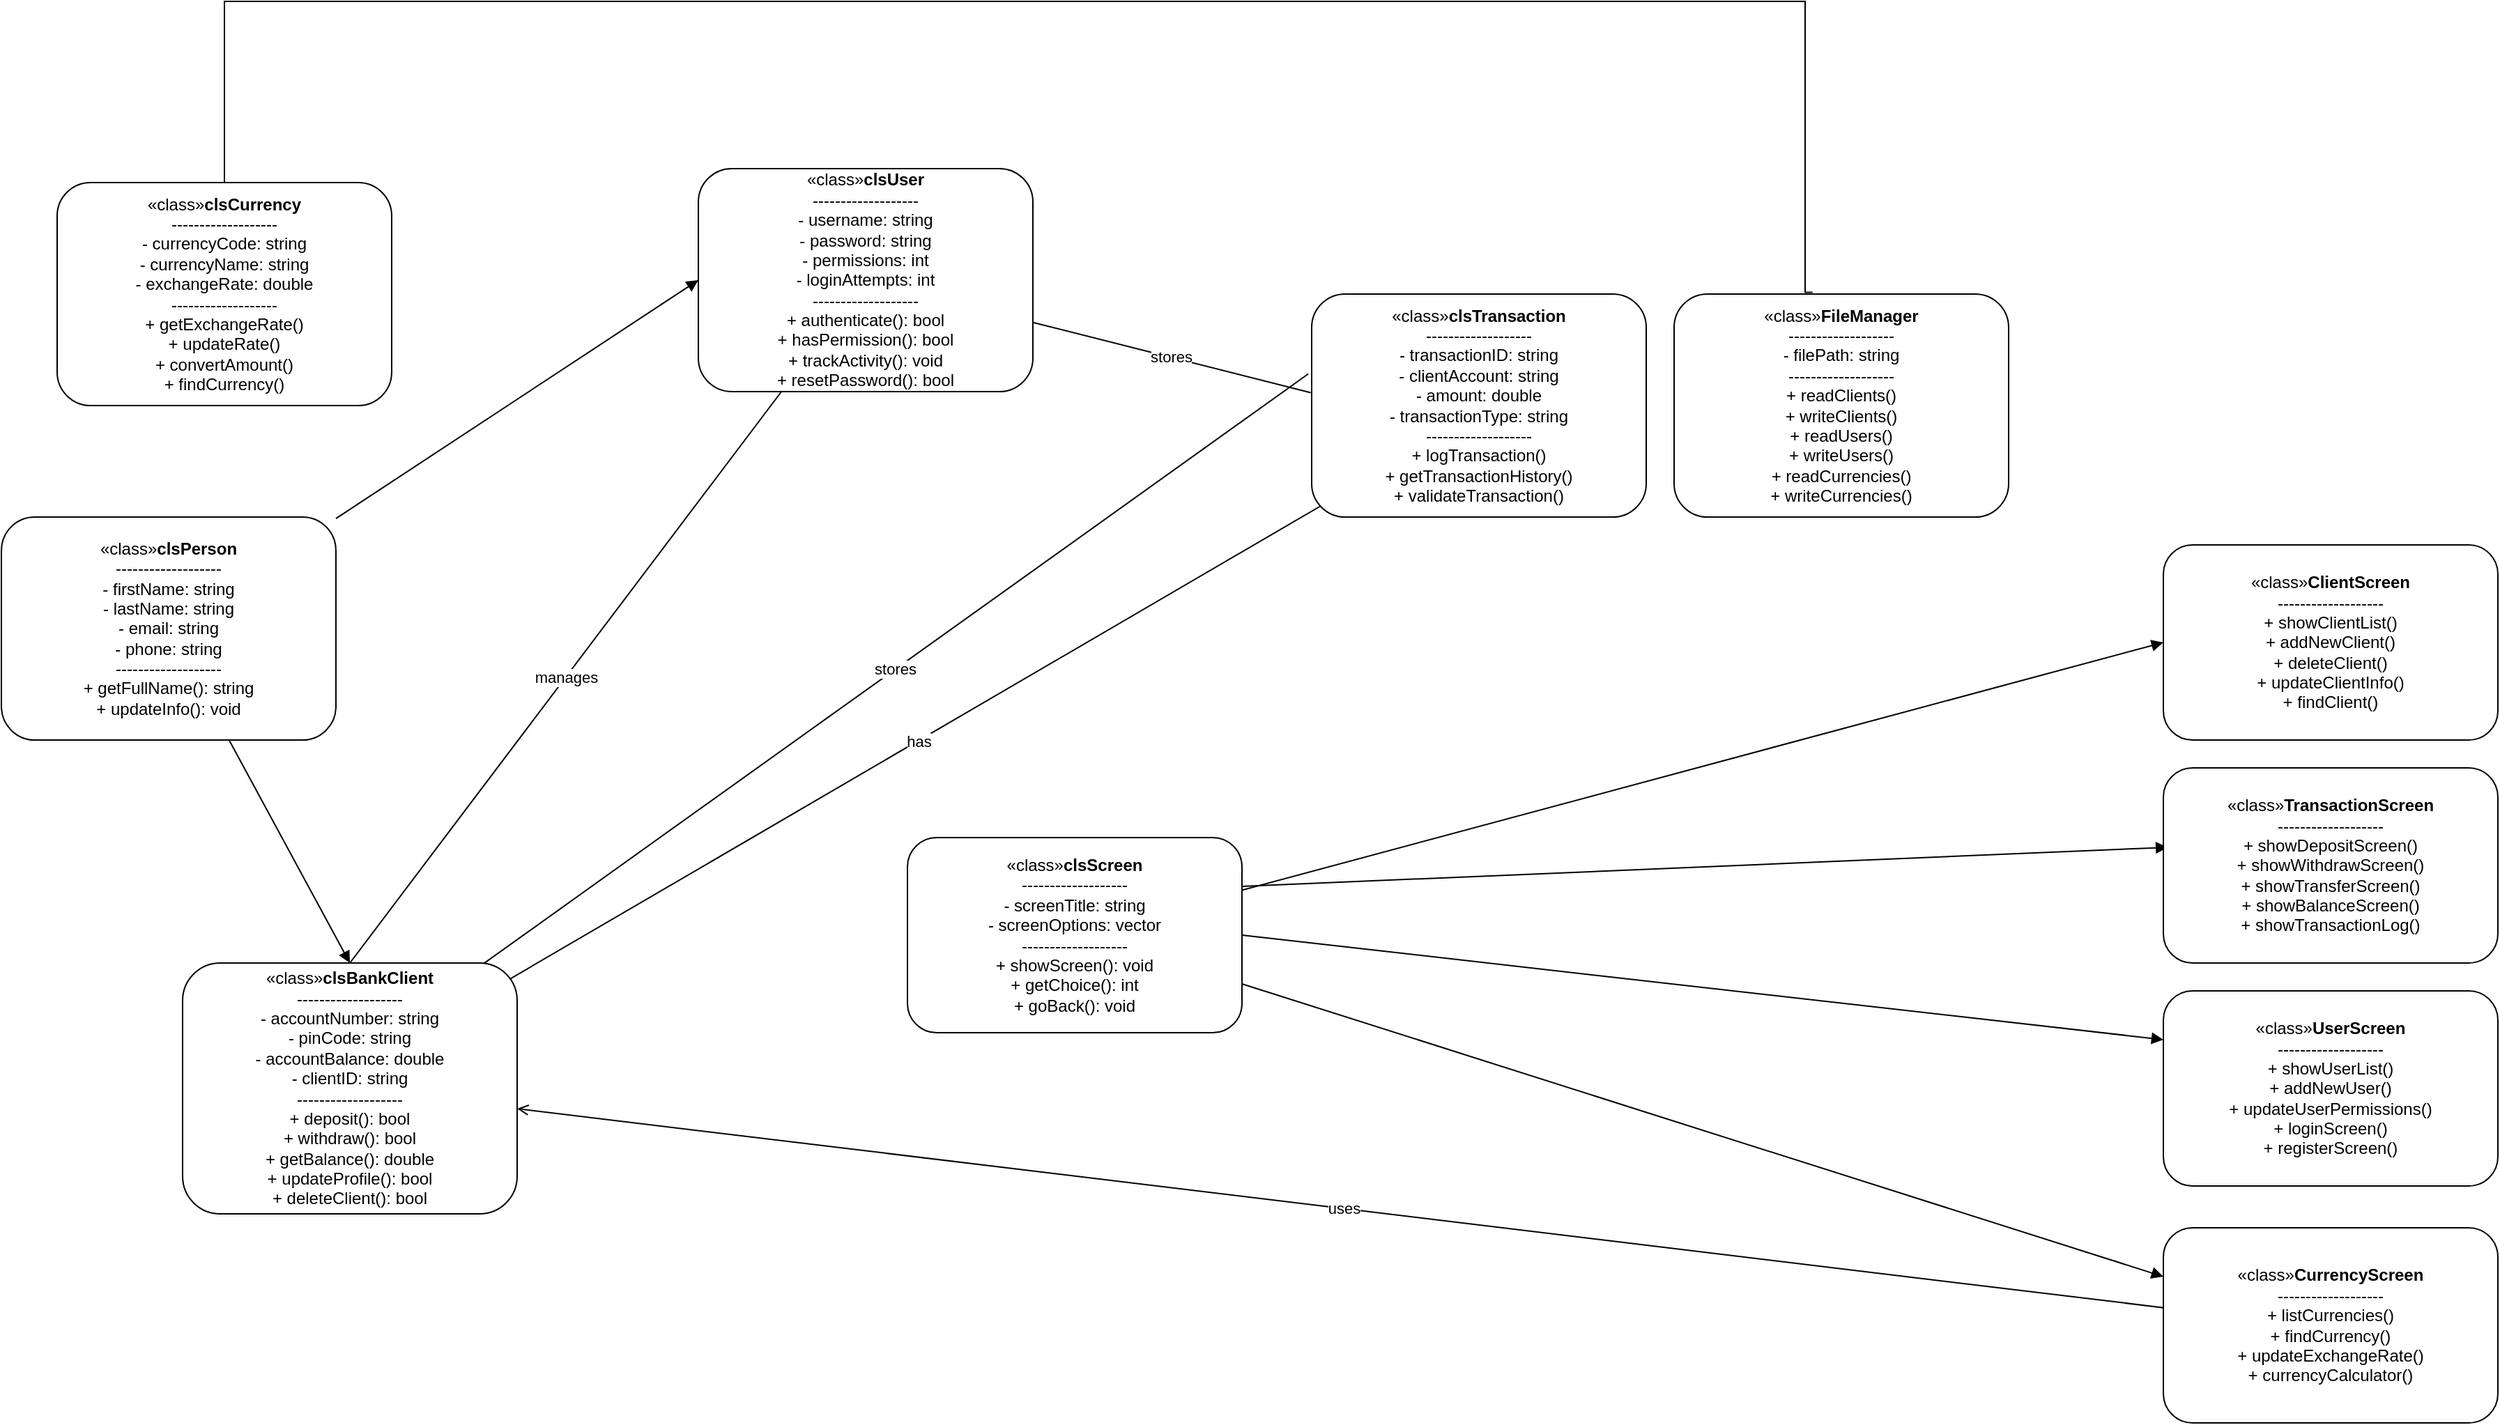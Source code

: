 <mxfile version="28.2.5">
  <diagram name="Page-1" id="VBVB-CLvlZ0_02ULG1gZ">
    <mxGraphModel dx="2169" dy="1983" grid="1" gridSize="10" guides="1" tooltips="1" connect="1" arrows="1" fold="1" page="1" pageScale="1" pageWidth="827" pageHeight="1169" math="0" shadow="0">
      <root>
        <mxCell id="0" />
        <mxCell id="1" parent="0" />
        <mxCell id="TWWgoEKC51yMzmwv7Osn-19" value="" style="endArrow=block;endFill=1;html=1;rounded=0;entryX=0.5;entryY=0;entryDx=0;entryDy=0;jumpSize=6;strokeWidth=1;" edge="1" parent="1" source="TWWgoEKC51yMzmwv7Osn-6" target="TWWgoEKC51yMzmwv7Osn-7">
          <mxGeometry width="50" height="50" relative="1" as="geometry">
            <mxPoint x="740" y="296.07" as="sourcePoint" />
            <mxPoint x="790" y="246.07" as="targetPoint" />
          </mxGeometry>
        </mxCell>
        <mxCell id="TWWgoEKC51yMzmwv7Osn-21" value="" style="endArrow=block;endFill=1;html=1;rounded=0;entryX=0;entryY=0.5;entryDx=0;entryDy=0;jumpSize=6;strokeWidth=1;" edge="1" parent="1" source="TWWgoEKC51yMzmwv7Osn-11" target="TWWgoEKC51yMzmwv7Osn-12">
          <mxGeometry width="50" height="50" relative="1" as="geometry">
            <mxPoint x="680" y="240" as="sourcePoint" />
            <mxPoint x="730" y="190" as="targetPoint" />
          </mxGeometry>
        </mxCell>
        <mxCell id="TWWgoEKC51yMzmwv7Osn-23" value="has" style="endArrow=none;endFill=0;html=1;rounded=0;entryX=0;entryY=1;entryDx=0;entryDy=0;jumpSize=6;strokeWidth=1;exitX=0.978;exitY=0.064;exitDx=0;exitDy=0;exitPerimeter=0;" edge="1" parent="1" source="TWWgoEKC51yMzmwv7Osn-7">
          <mxGeometry width="50" height="50" relative="1" as="geometry">
            <mxPoint x="-50" y="368.696" as="sourcePoint" />
            <mxPoint x="520" y="30.0" as="targetPoint" />
          </mxGeometry>
        </mxCell>
        <mxCell id="TWWgoEKC51yMzmwv7Osn-24" value="uses" style="endArrow=open;html=1;rounded=0;strokeWidth=1;exitX=0.022;exitY=0.414;exitDx=0;exitDy=0;exitPerimeter=0;" edge="1" parent="1" source="TWWgoEKC51yMzmwv7Osn-13" target="TWWgoEKC51yMzmwv7Osn-7">
          <mxGeometry width="50" height="50" relative="1" as="geometry">
            <mxPoint x="950.0" y="697.835" as="sourcePoint" />
            <mxPoint x="790" y="246.07" as="targetPoint" />
          </mxGeometry>
        </mxCell>
        <mxCell id="TWWgoEKC51yMzmwv7Osn-25" value="stores" style="endArrow=none;html=1;rounded=0;strokeWidth=1;exitX=-0.01;exitY=0.358;exitDx=0;exitDy=0;exitPerimeter=0;entryX=0.896;entryY=0.006;entryDx=0;entryDy=0;entryPerimeter=0;endFill=0;" edge="1" parent="1" source="TWWgoEKC51yMzmwv7Osn-18" target="TWWgoEKC51yMzmwv7Osn-7">
          <mxGeometry width="50" height="50" relative="1" as="geometry">
            <mxPoint x="1050.0" y="-130.001" as="sourcePoint" />
            <mxPoint x="790" y="246.07" as="targetPoint" />
          </mxGeometry>
        </mxCell>
        <mxCell id="TWWgoEKC51yMzmwv7Osn-26" value="stores" style="endArrow=none;html=1;rounded=0;strokeWidth=1;exitX=-0.003;exitY=0.442;exitDx=0;exitDy=0;exitPerimeter=0;endFill=0;" edge="1" parent="1" source="TWWgoEKC51yMzmwv7Osn-18" target="TWWgoEKC51yMzmwv7Osn-8">
          <mxGeometry width="50" height="50" relative="1" as="geometry">
            <mxPoint x="990" y="-124" as="sourcePoint" />
            <mxPoint x="790" y="246.07" as="targetPoint" />
          </mxGeometry>
        </mxCell>
        <mxCell id="TWWgoEKC51yMzmwv7Osn-27" value="" style="endArrow=block;endFill=1;html=1;rounded=0;entryX=0;entryY=0.25;entryDx=0;entryDy=0;jumpSize=6;strokeWidth=1;exitX=1;exitY=0.75;exitDx=0;exitDy=0;" edge="1" parent="1" source="TWWgoEKC51yMzmwv7Osn-11" target="TWWgoEKC51yMzmwv7Osn-13">
          <mxGeometry width="50" height="50" relative="1" as="geometry">
            <mxPoint x="749.474" y="460" as="sourcePoint" />
            <mxPoint x="755" y="200" as="targetPoint" />
          </mxGeometry>
        </mxCell>
        <mxCell id="TWWgoEKC51yMzmwv7Osn-28" value="" style="endArrow=block;endFill=1;html=1;rounded=0;entryX=0.013;entryY=0.407;entryDx=0;entryDy=0;jumpSize=6;strokeWidth=1;exitX=1;exitY=0.25;exitDx=0;exitDy=0;entryPerimeter=0;" edge="1" parent="1" source="TWWgoEKC51yMzmwv7Osn-11" target="TWWgoEKC51yMzmwv7Osn-14">
          <mxGeometry width="50" height="50" relative="1" as="geometry">
            <mxPoint x="730.37" y="460" as="sourcePoint" />
            <mxPoint x="755" y="200" as="targetPoint" />
          </mxGeometry>
        </mxCell>
        <mxCell id="TWWgoEKC51yMzmwv7Osn-29" value="" style="endArrow=block;endFill=1;html=1;rounded=0;entryX=0;entryY=0.25;entryDx=0;entryDy=0;jumpSize=6;strokeWidth=1;exitX=1;exitY=0.5;exitDx=0;exitDy=0;" edge="1" parent="1" source="TWWgoEKC51yMzmwv7Osn-11" target="TWWgoEKC51yMzmwv7Osn-15">
          <mxGeometry width="50" height="50" relative="1" as="geometry">
            <mxPoint x="720" y="460" as="sourcePoint" />
            <mxPoint x="755" y="200" as="targetPoint" />
          </mxGeometry>
        </mxCell>
        <mxCell id="TWWgoEKC51yMzmwv7Osn-9" value="«class»&lt;b&gt;clsCurrency&lt;/b&gt;&lt;br&gt;-------------------&lt;br&gt;- currencyCode: string&lt;br&gt;- currencyName: string&lt;br&gt;- exchangeRate: double&lt;br&gt;-------------------&lt;br&gt;+ getExchangeRate()&lt;br&gt;+ updateRate()&lt;br&gt;+ convertAmount()&lt;br&gt;+ findCurrency()" style="rounded=1;whiteSpace=wrap;html=1;" vertex="1" parent="1">
          <mxGeometry x="-390" y="-200" width="240" height="160" as="geometry" />
        </mxCell>
        <mxCell id="TWWgoEKC51yMzmwv7Osn-6" value="«class»&lt;b&gt;clsPerson&lt;/b&gt;&lt;br&gt;-------------------&lt;br&gt;- firstName: string&lt;br&gt;- lastName: string&lt;br&gt;- email: string&lt;br&gt;- phone: string&lt;br&gt;-------------------&lt;br&gt;+ getFullName(): string&lt;br&gt;+ updateInfo(): void" style="rounded=1;whiteSpace=wrap;html=1;" vertex="1" parent="1">
          <mxGeometry x="-430" y="40" width="240" height="160" as="geometry" />
        </mxCell>
        <mxCell id="TWWgoEKC51yMzmwv7Osn-20" value="" style="endArrow=block;endFill=1;html=1;rounded=0;entryX=0;entryY=0.5;entryDx=0;entryDy=0;jumpSize=6;strokeWidth=1;" edge="1" parent="1" source="TWWgoEKC51yMzmwv7Osn-6" target="TWWgoEKC51yMzmwv7Osn-8">
          <mxGeometry width="50" height="50" relative="1" as="geometry">
            <mxPoint x="740" y="296.07" as="sourcePoint" />
            <mxPoint x="790" y="246.07" as="targetPoint" />
          </mxGeometry>
        </mxCell>
        <mxCell id="TWWgoEKC51yMzmwv7Osn-7" value="«class»&lt;b&gt;clsBankClient&lt;/b&gt;&lt;br&gt;-------------------&lt;br&gt;- accountNumber: string&lt;br&gt;- pinCode: string&lt;br&gt;- accountBalance: double&lt;br&gt;- clientID: string&lt;br&gt;-------------------&lt;br&gt;+ deposit(): bool&lt;br&gt;+ withdraw(): bool&lt;br&gt;+ getBalance(): double&lt;br&gt;+ updateProfile(): bool&lt;br&gt;+ deleteClient(): bool" style="rounded=1;whiteSpace=wrap;html=1;" vertex="1" parent="1">
          <mxGeometry x="-300" y="360" width="240" height="180" as="geometry" />
        </mxCell>
        <mxCell id="TWWgoEKC51yMzmwv7Osn-22" value="manages" style="endArrow=none;endFill=0;html=1;rounded=0;entryX=0.5;entryY=0;entryDx=0;entryDy=0;jumpSize=6;strokeWidth=1;" edge="1" parent="1" source="TWWgoEKC51yMzmwv7Osn-8" target="TWWgoEKC51yMzmwv7Osn-7">
          <mxGeometry width="50" height="50" relative="1" as="geometry">
            <mxPoint x="740" y="296.07" as="sourcePoint" />
            <mxPoint x="790" y="246.07" as="targetPoint" />
          </mxGeometry>
        </mxCell>
        <mxCell id="TWWgoEKC51yMzmwv7Osn-8" value="«class»&lt;b&gt;clsUser&lt;/b&gt;&lt;br&gt;-------------------&lt;br&gt;- username: string&lt;br&gt;- password: string&lt;br&gt;- permissions: int&lt;br&gt;- loginAttempts: int&lt;br&gt;-------------------&lt;br&gt;+ authenticate(): bool&lt;br&gt;+ hasPermission(): bool&lt;br&gt;+ trackActivity(): void&lt;br&gt;+ resetPassword(): bool" style="rounded=1;whiteSpace=wrap;html=1;" vertex="1" parent="1">
          <mxGeometry x="70" y="-210.0" width="240" height="160" as="geometry" />
        </mxCell>
        <mxCell id="TWWgoEKC51yMzmwv7Osn-18" value="«class»&lt;b&gt;clsTransaction&lt;/b&gt;&lt;br&gt;-------------------&lt;br&gt;- transactionID: string&lt;br&gt;- clientAccount: string&lt;br&gt;- amount: double&lt;br&gt;- transactionType: string&lt;br&gt;-------------------&lt;br&gt;+ logTransaction()&lt;br&gt;+ getTransactionHistory()&lt;br&gt;+ validateTransaction()" style="rounded=1;whiteSpace=wrap;html=1;" vertex="1" parent="1">
          <mxGeometry x="510" y="-120" width="240" height="160" as="geometry" />
        </mxCell>
        <mxCell id="TWWgoEKC51yMzmwv7Osn-17" value="«class»&lt;b&gt;FileManager&lt;/b&gt;&lt;br&gt;-------------------&lt;br&gt;- filePath: string&lt;br&gt;-------------------&lt;br&gt;+ readClients()&lt;br&gt;+ writeClients()&lt;br&gt;+ readUsers()&lt;br&gt;+ writeUsers()&lt;br&gt;+ readCurrencies()&lt;br&gt;+ writeCurrencies()" style="rounded=1;whiteSpace=wrap;html=1;" vertex="1" parent="1">
          <mxGeometry x="770" y="-120" width="240" height="160" as="geometry" />
        </mxCell>
        <mxCell id="TWWgoEKC51yMzmwv7Osn-11" value="«class»&lt;b&gt;clsScreen&lt;/b&gt;&lt;br&gt;-------------------&lt;br&gt;- screenTitle: string&lt;br&gt;- screenOptions: vector&lt;br&gt;-------------------&lt;br&gt;+ showScreen(): void&lt;br&gt;+ getChoice(): int&lt;br&gt;+ goBack(): void" style="rounded=1;whiteSpace=wrap;html=1;" vertex="1" parent="1">
          <mxGeometry x="220" y="270" width="240" height="140" as="geometry" />
        </mxCell>
        <mxCell id="TWWgoEKC51yMzmwv7Osn-12" value="«class»&lt;b&gt;ClientScreen&lt;/b&gt;&lt;br&gt;-------------------&lt;br&gt;+ showClientList()&lt;br&gt;+ addNewClient()&lt;br&gt;+ deleteClient()&lt;br&gt;+ updateClientInfo()&lt;br&gt;+ findClient()" style="rounded=1;whiteSpace=wrap;html=1;" vertex="1" parent="1">
          <mxGeometry x="1121" y="60" width="240" height="140" as="geometry" />
        </mxCell>
        <mxCell id="TWWgoEKC51yMzmwv7Osn-13" value="«class»&lt;b&gt;CurrencyScreen&lt;/b&gt;&lt;br&gt;-------------------&lt;br&gt;+ listCurrencies()&lt;br&gt;+ findCurrency()&lt;br&gt;+ updateExchangeRate()&lt;br&gt;+ currencyCalculator()" style="rounded=1;whiteSpace=wrap;html=1;" vertex="1" parent="1">
          <mxGeometry x="1121" y="550" width="240" height="140" as="geometry" />
        </mxCell>
        <mxCell id="TWWgoEKC51yMzmwv7Osn-14" value="«class»&lt;b&gt;TransactionScreen&lt;/b&gt;&lt;br&gt;-------------------&lt;br&gt;+ showDepositScreen()&lt;br&gt;+ showWithdrawScreen()&lt;br&gt;+ showTransferScreen()&lt;br&gt;+ showBalanceScreen()&lt;br&gt;+ showTransactionLog()" style="rounded=1;whiteSpace=wrap;html=1;" vertex="1" parent="1">
          <mxGeometry x="1121" y="220" width="240" height="140" as="geometry" />
        </mxCell>
        <mxCell id="TWWgoEKC51yMzmwv7Osn-15" value="«class»&lt;b&gt;UserScreen&lt;/b&gt;&lt;br&gt;-------------------&lt;br&gt;+ showUserList()&lt;br&gt;+ addNewUser()&lt;br&gt;+ updateUserPermissions()&lt;br&gt;+ loginScreen()&lt;br&gt;+ registerScreen()" style="rounded=1;whiteSpace=wrap;html=1;" vertex="1" parent="1">
          <mxGeometry x="1121" y="380" width="240" height="140" as="geometry" />
        </mxCell>
        <mxCell id="TWWgoEKC51yMzmwv7Osn-56" style="edgeStyle=orthogonalEdgeStyle;rounded=0;orthogonalLoop=1;jettySize=auto;html=1;entryX=0.414;entryY=-0.008;entryDx=0;entryDy=0;entryPerimeter=0;endArrow=none;endFill=0;" edge="1" parent="1" source="TWWgoEKC51yMzmwv7Osn-9" target="TWWgoEKC51yMzmwv7Osn-17">
          <mxGeometry relative="1" as="geometry">
            <Array as="points">
              <mxPoint x="-270" y="-330" />
              <mxPoint x="864" y="-330" />
              <mxPoint x="864" y="-121" />
            </Array>
          </mxGeometry>
        </mxCell>
      </root>
    </mxGraphModel>
  </diagram>
</mxfile>
